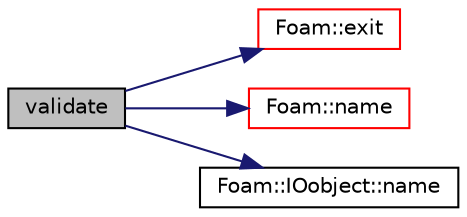 digraph "validate"
{
  bgcolor="transparent";
  edge [fontname="Helvetica",fontsize="10",labelfontname="Helvetica",labelfontsize="10"];
  node [fontname="Helvetica",fontsize="10",shape=record];
  rankdir="LR";
  Node1065 [label="validate",height=0.2,width=0.4,color="black", fillcolor="grey75", style="filled", fontcolor="black"];
  Node1065 -> Node1066 [color="midnightblue",fontsize="10",style="solid",fontname="Helvetica"];
  Node1066 [label="Foam::exit",height=0.2,width=0.4,color="red",URL="$a21851.html#a06ca7250d8e89caf05243ec094843642"];
  Node1065 -> Node1115 [color="midnightblue",fontsize="10",style="solid",fontname="Helvetica"];
  Node1115 [label="Foam::name",height=0.2,width=0.4,color="red",URL="$a21851.html#adcb0df2bd4953cb6bb390272d8263c3a",tooltip="Return a string representation of a complex. "];
  Node1065 -> Node1118 [color="midnightblue",fontsize="10",style="solid",fontname="Helvetica"];
  Node1118 [label="Foam::IOobject::name",height=0.2,width=0.4,color="black",URL="$a27249.html#acc80e00a8ac919288fb55bd14cc88bf6",tooltip="Return name. "];
}
